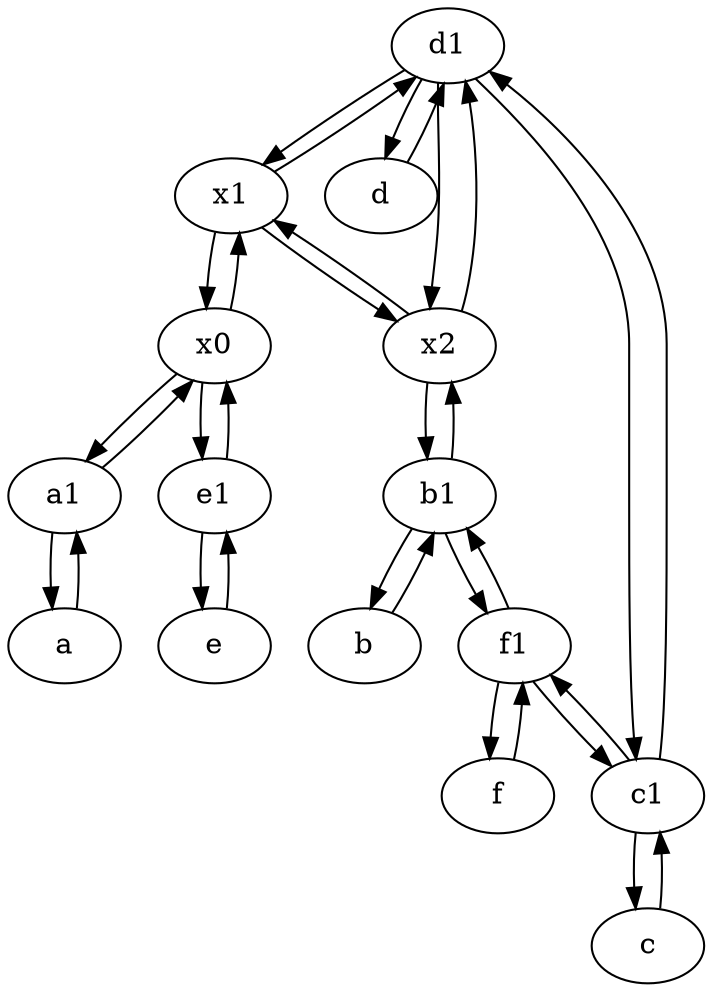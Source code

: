 digraph  {
	d1 [pos="25,30!"];
	b1 [pos="45,20!"];
	x1;
	e1 [pos="25,45!"];
	d [pos="20,30!"];
	a [pos="40,10!"];
	x2;
	f1;
	e [pos="30,50!"];
	b [pos="50,20!"];
	x0;
	f [pos="15,45!"];
	a1 [pos="40,15!"];
	c [pos="20,10!"];
	c1 [pos="30,15!"];
	b1 -> x2;
	b -> b1;
	e1 -> x0;
	e1 -> e;
	d1 -> x1;
	x1 -> x0;
	x0 -> e1;
	x1 -> x2;
	c1 -> c;
	a -> a1;
	x2 -> d1;
	f1 -> c1;
	a1 -> a;
	c -> c1;
	x2 -> b1;
	a1 -> x0;
	e -> e1;
	b1 -> f1;
	d1 -> x2;
	x0 -> a1;
	x1 -> d1;
	x2 -> x1;
	b1 -> b;
	c1 -> f1;
	x0 -> x1;
	f -> f1;
	d1 -> c1;
	d1 -> d;
	c1 -> d1;
	f1 -> b1;
	d -> d1;
	f1 -> f;

	}